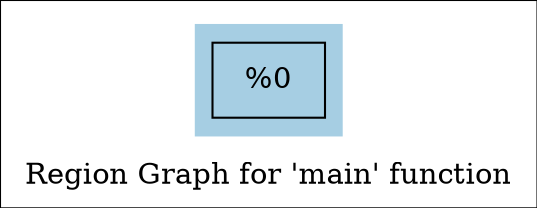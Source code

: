 digraph "Region Graph for 'main' function" {
	label="Region Graph for 'main' function";

	Node0x55a588224e70 [shape=record,label="{%0 }"];
	colorscheme = "paired12"
        subgraph cluster_0x55a588227380 {
          label = "";
          style = filled;
          color = 1
          Node0x55a588224e70;
        }
}
